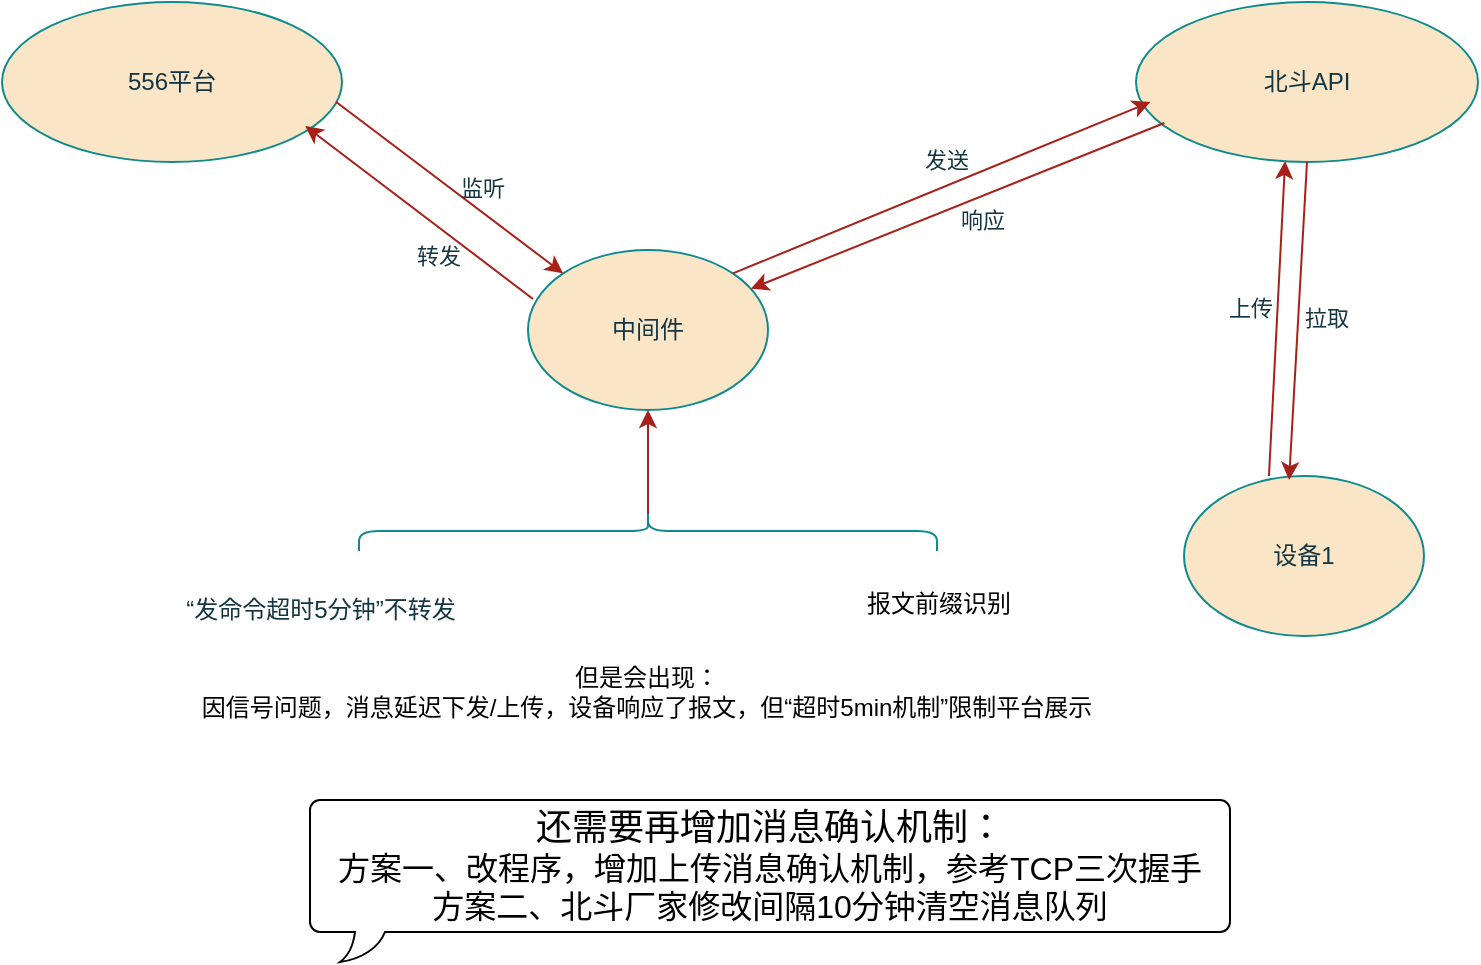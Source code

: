<mxfile version="27.0.6">
  <diagram id="5jEfxVwqZtwkkLB00oML" name="Page-1">
    <mxGraphModel dx="1985" dy="971" grid="0" gridSize="10" guides="1" tooltips="1" connect="1" arrows="1" fold="1" page="0" pageScale="1" pageWidth="827" pageHeight="1169" math="0" shadow="0">
      <root>
        <mxCell id="0" />
        <mxCell id="1" parent="0" />
        <mxCell id="sxp22dgJaoITWx5tHbdO-2" value="北斗API" style="ellipse;whiteSpace=wrap;html=1;labelBackgroundColor=none;fillColor=#FAE5C7;strokeColor=#0F8B8D;fontColor=#143642;" parent="1" vertex="1">
          <mxGeometry x="39" y="-247" width="171" height="80" as="geometry" />
        </mxCell>
        <mxCell id="sxp22dgJaoITWx5tHbdO-3" value="设备1" style="ellipse;whiteSpace=wrap;html=1;labelBackgroundColor=none;fillColor=#FAE5C7;strokeColor=#0F8B8D;fontColor=#143642;" parent="1" vertex="1">
          <mxGeometry x="63" y="-10" width="120" height="80" as="geometry" />
        </mxCell>
        <mxCell id="sxp22dgJaoITWx5tHbdO-5" value="中间件" style="ellipse;whiteSpace=wrap;html=1;labelBackgroundColor=none;fillColor=#FAE5C7;strokeColor=#0F8B8D;fontColor=#143642;" parent="1" vertex="1">
          <mxGeometry x="-265" y="-123" width="120" height="80" as="geometry" />
        </mxCell>
        <mxCell id="sxp22dgJaoITWx5tHbdO-6" value="556平台" style="ellipse;whiteSpace=wrap;html=1;labelBackgroundColor=none;fillColor=#FAE5C7;strokeColor=#0F8B8D;fontColor=#143642;" parent="1" vertex="1">
          <mxGeometry x="-528" y="-247" width="170" height="80" as="geometry" />
        </mxCell>
        <mxCell id="sxp22dgJaoITWx5tHbdO-9" value="" style="endArrow=classic;html=1;rounded=0;entryX=0.892;entryY=0.775;entryDx=0;entryDy=0;entryPerimeter=0;exitX=0.021;exitY=0.306;exitDx=0;exitDy=0;exitPerimeter=0;labelBackgroundColor=none;strokeColor=#A8201A;fontColor=default;" parent="1" source="sxp22dgJaoITWx5tHbdO-5" target="sxp22dgJaoITWx5tHbdO-6" edge="1">
          <mxGeometry width="50" height="50" relative="1" as="geometry">
            <mxPoint x="-451" y="-36" as="sourcePoint" />
            <mxPoint x="-401" y="-86" as="targetPoint" />
          </mxGeometry>
        </mxCell>
        <mxCell id="sxp22dgJaoITWx5tHbdO-20" value="转发" style="edgeLabel;html=1;align=center;verticalAlign=middle;resizable=0;points=[];labelBackgroundColor=none;fontColor=#143642;" parent="sxp22dgJaoITWx5tHbdO-9" vertex="1" connectable="0">
          <mxGeometry x="-0.15" y="-1" relative="1" as="geometry">
            <mxPoint y="16" as="offset" />
          </mxGeometry>
        </mxCell>
        <mxCell id="sxp22dgJaoITWx5tHbdO-10" value="" style="endArrow=classic;html=1;rounded=0;exitX=0.983;exitY=0.625;exitDx=0;exitDy=0;exitPerimeter=0;entryX=0;entryY=0;entryDx=0;entryDy=0;labelBackgroundColor=none;strokeColor=#A8201A;fontColor=default;" parent="1" source="sxp22dgJaoITWx5tHbdO-6" target="sxp22dgJaoITWx5tHbdO-5" edge="1">
          <mxGeometry width="50" height="50" relative="1" as="geometry">
            <mxPoint x="-426" y="-15" as="sourcePoint" />
            <mxPoint x="-255" y="-111" as="targetPoint" />
          </mxGeometry>
        </mxCell>
        <mxCell id="sxp22dgJaoITWx5tHbdO-19" value="监听" style="edgeLabel;html=1;align=center;verticalAlign=middle;resizable=0;points=[];labelBackgroundColor=none;fontColor=#143642;" parent="sxp22dgJaoITWx5tHbdO-10" vertex="1" connectable="0">
          <mxGeometry x="0.289" y="-1" relative="1" as="geometry">
            <mxPoint y="-13" as="offset" />
          </mxGeometry>
        </mxCell>
        <mxCell id="sxp22dgJaoITWx5tHbdO-13" value="" style="endArrow=classic;html=1;rounded=0;entryX=0.436;entryY=0.994;entryDx=0;entryDy=0;exitX=0.354;exitY=0;exitDx=0;exitDy=0;exitPerimeter=0;entryPerimeter=0;labelBackgroundColor=none;strokeColor=#A8201A;fontColor=default;" parent="1" source="sxp22dgJaoITWx5tHbdO-3" target="sxp22dgJaoITWx5tHbdO-2" edge="1">
          <mxGeometry width="50" height="50" relative="1" as="geometry">
            <mxPoint x="209" y="-57" as="sourcePoint" />
            <mxPoint x="104" y="-141" as="targetPoint" />
          </mxGeometry>
        </mxCell>
        <mxCell id="sxp22dgJaoITWx5tHbdO-27" value="上传" style="edgeLabel;html=1;align=center;verticalAlign=middle;resizable=0;points=[];labelBackgroundColor=none;fontColor=#143642;" parent="sxp22dgJaoITWx5tHbdO-13" vertex="1" connectable="0">
          <mxGeometry x="0.069" y="2" relative="1" as="geometry">
            <mxPoint x="-12" as="offset" />
          </mxGeometry>
        </mxCell>
        <mxCell id="sxp22dgJaoITWx5tHbdO-14" value="" style="endArrow=classic;html=1;rounded=0;exitX=0.5;exitY=1;exitDx=0;exitDy=0;entryX=0.438;entryY=0.025;entryDx=0;entryDy=0;entryPerimeter=0;labelBackgroundColor=none;strokeColor=#A8201A;fontColor=default;" parent="1" source="sxp22dgJaoITWx5tHbdO-2" target="sxp22dgJaoITWx5tHbdO-3" edge="1">
          <mxGeometry width="50" height="50" relative="1" as="geometry">
            <mxPoint x="134" y="-170" as="sourcePoint" />
            <mxPoint x="118" y="-17" as="targetPoint" />
          </mxGeometry>
        </mxCell>
        <mxCell id="sxp22dgJaoITWx5tHbdO-26" value="拉取" style="edgeLabel;html=1;align=center;verticalAlign=middle;resizable=0;points=[];labelBackgroundColor=none;fontColor=#143642;" parent="sxp22dgJaoITWx5tHbdO-14" vertex="1" connectable="0">
          <mxGeometry x="-0.021" y="-2" relative="1" as="geometry">
            <mxPoint x="16" as="offset" />
          </mxGeometry>
        </mxCell>
        <mxCell id="sxp22dgJaoITWx5tHbdO-15" value="" style="endArrow=classic;html=1;rounded=0;exitX=0.083;exitY=0.756;exitDx=0;exitDy=0;exitPerimeter=0;labelBackgroundColor=none;strokeColor=#A8201A;fontColor=default;" parent="1" source="sxp22dgJaoITWx5tHbdO-2" target="sxp22dgJaoITWx5tHbdO-5" edge="1">
          <mxGeometry width="50" height="50" relative="1" as="geometry">
            <mxPoint x="-4" y="-128" as="sourcePoint" />
            <mxPoint x="-101" y="-208" as="targetPoint" />
          </mxGeometry>
        </mxCell>
        <mxCell id="sxp22dgJaoITWx5tHbdO-21" value="响应" style="edgeLabel;html=1;align=center;verticalAlign=middle;resizable=0;points=[];labelBackgroundColor=none;fontColor=#143642;" parent="sxp22dgJaoITWx5tHbdO-15" vertex="1" connectable="0">
          <mxGeometry x="-0.117" y="-1" relative="1" as="geometry">
            <mxPoint y="13" as="offset" />
          </mxGeometry>
        </mxCell>
        <mxCell id="sxp22dgJaoITWx5tHbdO-16" value="" style="endArrow=classic;html=1;rounded=0;exitX=1;exitY=0;exitDx=0;exitDy=0;entryX=0.042;entryY=0.625;entryDx=0;entryDy=0;entryPerimeter=0;labelBackgroundColor=none;strokeColor=#A8201A;fontColor=default;" parent="1" source="sxp22dgJaoITWx5tHbdO-5" target="sxp22dgJaoITWx5tHbdO-2" edge="1">
          <mxGeometry width="50" height="50" relative="1" as="geometry">
            <mxPoint x="-102" y="-226" as="sourcePoint" />
            <mxPoint x="3" y="-140" as="targetPoint" />
          </mxGeometry>
        </mxCell>
        <mxCell id="sxp22dgJaoITWx5tHbdO-24" value="发送" style="edgeLabel;html=1;align=center;verticalAlign=middle;resizable=0;points=[];labelBackgroundColor=none;fontColor=#143642;" parent="sxp22dgJaoITWx5tHbdO-16" vertex="1" connectable="0">
          <mxGeometry x="0.025" y="1" relative="1" as="geometry">
            <mxPoint y="-12" as="offset" />
          </mxGeometry>
        </mxCell>
        <mxCell id="xRpIABg2I_OMiTRP1_z1-4" value="“发命令超时5分钟”不转发" style="text;html=1;align=center;verticalAlign=middle;resizable=0;points=[];autosize=1;strokeColor=none;fillColor=none;labelBackgroundColor=none;fontColor=#143642;" parent="1" vertex="1">
          <mxGeometry x="-446" y="44" width="153" height="26" as="geometry" />
        </mxCell>
        <mxCell id="xRpIABg2I_OMiTRP1_z1-9" style="edgeStyle=orthogonalEdgeStyle;rounded=0;orthogonalLoop=1;jettySize=auto;html=1;exitX=0.1;exitY=0.5;exitDx=0;exitDy=0;exitPerimeter=0;entryX=0.5;entryY=1;entryDx=0;entryDy=0;strokeColor=#A8201A;fontColor=#143642;fillColor=#FAE5C7;" parent="1" source="xRpIABg2I_OMiTRP1_z1-7" target="sxp22dgJaoITWx5tHbdO-5" edge="1">
          <mxGeometry relative="1" as="geometry" />
        </mxCell>
        <mxCell id="xRpIABg2I_OMiTRP1_z1-7" value="" style="shape=curlyBracket;whiteSpace=wrap;html=1;rounded=1;labelPosition=left;verticalLabelPosition=middle;align=right;verticalAlign=middle;strokeColor=#0F8B8D;fontColor=#143642;fillColor=#FAE5C7;rotation=90;size=0.5;" parent="1" vertex="1">
          <mxGeometry x="-215" y="-127" width="20" height="289" as="geometry" />
        </mxCell>
        <mxCell id="1OVgLaUYHCrjpHC6Mpth-5" value="报文前缀识别" style="text;html=1;align=center;verticalAlign=middle;resizable=0;points=[];autosize=1;strokeColor=none;fillColor=none;" vertex="1" parent="1">
          <mxGeometry x="-105" y="41" width="90" height="26" as="geometry" />
        </mxCell>
        <mxCell id="1OVgLaUYHCrjpHC6Mpth-14" value="但是会出现：&lt;br&gt;因信号问题，消息延迟下发/上传，设备响应了报文，但“超时5min机制”限制平台展示" style="text;html=1;align=center;verticalAlign=middle;resizable=0;points=[];autosize=1;strokeColor=none;fillColor=none;" vertex="1" parent="1">
          <mxGeometry x="-438" y="77" width="463" height="41" as="geometry" />
        </mxCell>
        <mxCell id="1OVgLaUYHCrjpHC6Mpth-19" value="&lt;span style=&quot;text-wrap: nowrap;&quot;&gt;&lt;font style=&quot;font-size: 18px;&quot;&gt;还需要再增加消息确认机制：&lt;/font&gt;&lt;/span&gt;&lt;div style=&quot;text-wrap: nowrap;&quot;&gt;&lt;font size=&quot;3&quot;&gt;&lt;span style=&quot;background-color: transparent;&quot;&gt;方案一、改程序，&lt;/span&gt;&lt;span style=&quot;background-color: transparent;&quot;&gt;增加上传消息确认机制，参考TCP三次握手&lt;/span&gt;&lt;/font&gt;&lt;/div&gt;&lt;div style=&quot;text-wrap: nowrap;&quot;&gt;&lt;font size=&quot;3&quot;&gt;方案二、北斗厂家修改间隔10分钟清空消息队列&lt;/font&gt;&lt;/div&gt;" style="whiteSpace=wrap;html=1;shape=mxgraph.basic.roundRectCallout;dx=30;dy=15;size=5;boundedLbl=1;" vertex="1" parent="1">
          <mxGeometry x="-374" y="152" width="460" height="81" as="geometry" />
        </mxCell>
      </root>
    </mxGraphModel>
  </diagram>
</mxfile>
